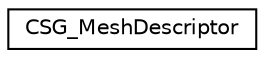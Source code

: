 digraph G
{
  edge [fontname="Helvetica",fontsize="10",labelfontname="Helvetica",labelfontsize="10"];
  node [fontname="Helvetica",fontsize="10",shape=record];
  rankdir=LR;
  Node1 [label="CSG_MeshDescriptor",height=0.2,width=0.4,color="black", fillcolor="white", style="filled",URL="$da/dde/structCSG__MeshDescriptor.html"];
}
